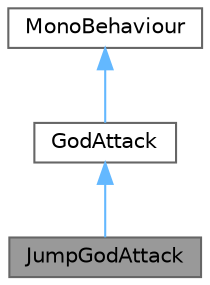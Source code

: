 digraph "JumpGodAttack"
{
 // LATEX_PDF_SIZE
  bgcolor="transparent";
  edge [fontname=Helvetica,fontsize=10,labelfontname=Helvetica,labelfontsize=10];
  node [fontname=Helvetica,fontsize=10,shape=box,height=0.2,width=0.4];
  Node1 [label="JumpGodAttack",height=0.2,width=0.4,color="gray40", fillcolor="grey60", style="filled", fontcolor="black",tooltip=" "];
  Node2 -> Node1 [dir="back",color="steelblue1",style="solid"];
  Node2 [label="GodAttack",height=0.2,width=0.4,color="gray40", fillcolor="white", style="filled",URL="$class_god_attack.html",tooltip="Inherit from this class to create a new attack for the god player."];
  Node3 -> Node2 [dir="back",color="steelblue1",style="solid"];
  Node3 [label="MonoBehaviour",height=0.2,width=0.4,color="gray40", fillcolor="white", style="filled",tooltip=" "];
}
